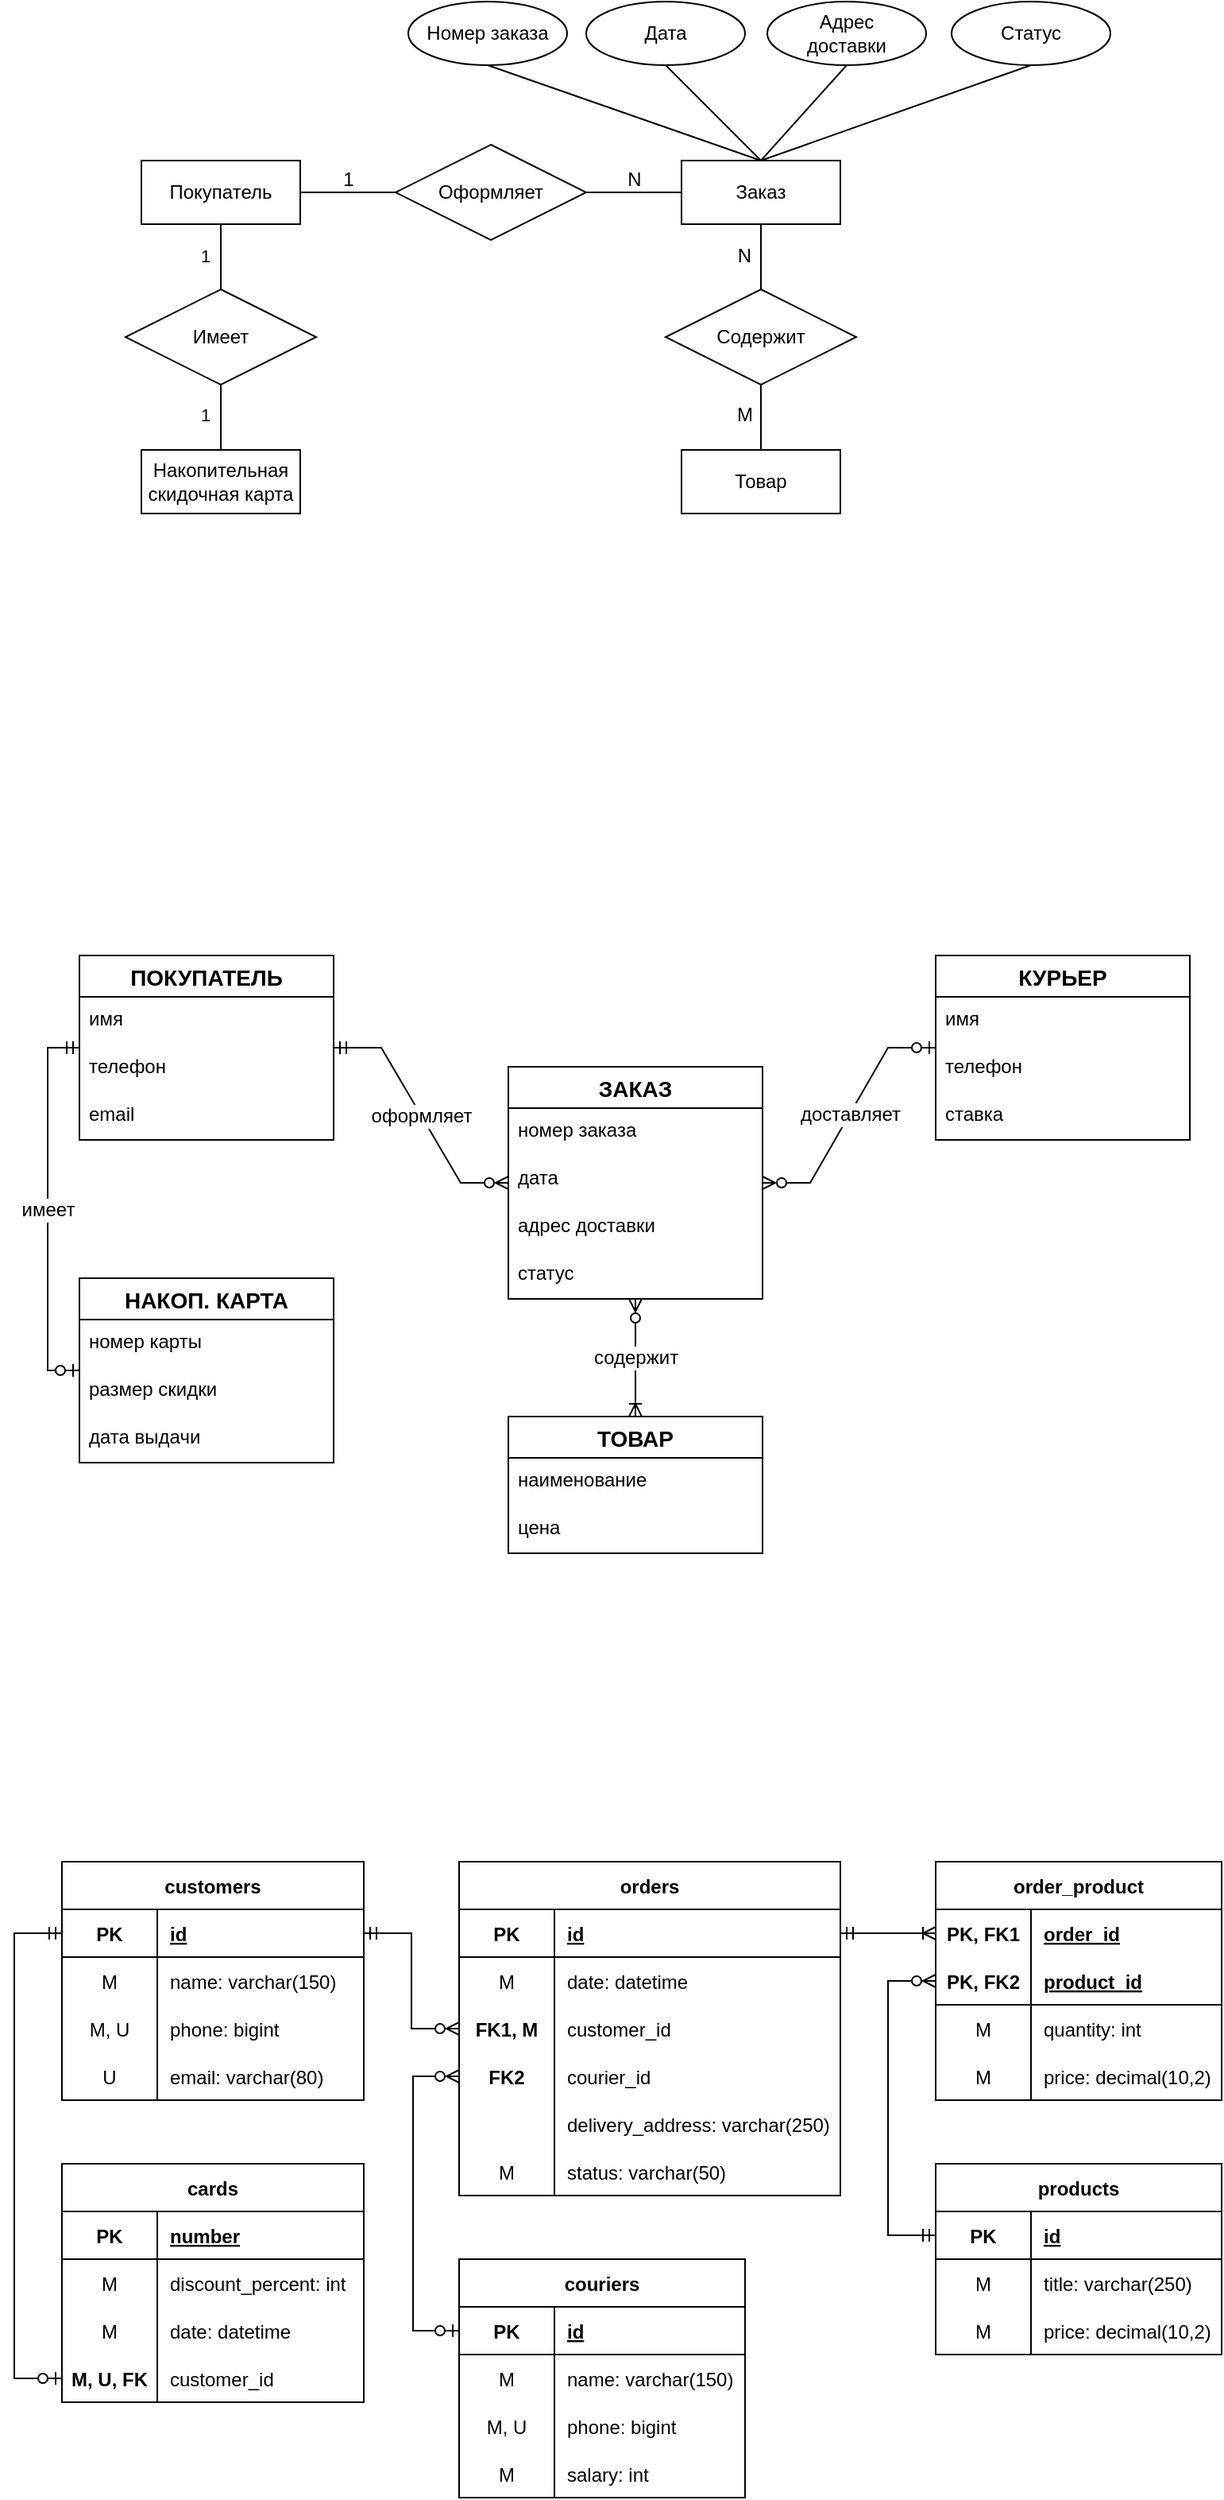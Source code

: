 <mxfile version="20.8.10" type="github"><diagram name="ER" id="Myvy_D6oBeZLWq6f8w--"><mxGraphModel dx="1434" dy="800" grid="1" gridSize="10" guides="1" tooltips="1" connect="1" arrows="1" fold="1" page="1" pageScale="1" pageWidth="827" pageHeight="1169" math="0" shadow="0"><root><mxCell id="O90hYJGqb5G8zAizkORW-0"/><mxCell id="O90hYJGqb5G8zAizkORW-1" parent="O90hYJGqb5G8zAizkORW-0"/><mxCell id="bIjc_GAqOHx3UzwB-vwB-0" value="Покупатель" style="whiteSpace=wrap;html=1;align=center;" parent="O90hYJGqb5G8zAizkORW-1" vertex="1"><mxGeometry x="110" y="180" width="100" height="40" as="geometry"/></mxCell><mxCell id="bIjc_GAqOHx3UzwB-vwB-1" value="Товар" style="whiteSpace=wrap;html=1;align=center;" parent="O90hYJGqb5G8zAizkORW-1" vertex="1"><mxGeometry x="450" y="362" width="100" height="40" as="geometry"/></mxCell><mxCell id="bIjc_GAqOHx3UzwB-vwB-2" value="Заказ" style="whiteSpace=wrap;html=1;align=center;" parent="O90hYJGqb5G8zAizkORW-1" vertex="1"><mxGeometry x="450" y="180" width="100" height="40" as="geometry"/></mxCell><mxCell id="bIjc_GAqOHx3UzwB-vwB-3" value="Оформляет" style="shape=rhombus;perimeter=rhombusPerimeter;whiteSpace=wrap;html=1;align=center;" parent="O90hYJGqb5G8zAizkORW-1" vertex="1"><mxGeometry x="270" y="170" width="120" height="60" as="geometry"/></mxCell><mxCell id="bIjc_GAqOHx3UzwB-vwB-4" value="Содержит" style="shape=rhombus;perimeter=rhombusPerimeter;whiteSpace=wrap;html=1;align=center;" parent="O90hYJGqb5G8zAizkORW-1" vertex="1"><mxGeometry x="440" y="261" width="120" height="60" as="geometry"/></mxCell><mxCell id="bIjc_GAqOHx3UzwB-vwB-5" value="" style="endArrow=none;html=1;rounded=0;exitX=1;exitY=0.5;exitDx=0;exitDy=0;entryX=0;entryY=0.5;entryDx=0;entryDy=0;" parent="O90hYJGqb5G8zAizkORW-1" source="bIjc_GAqOHx3UzwB-vwB-0" target="bIjc_GAqOHx3UzwB-vwB-3" edge="1"><mxGeometry relative="1" as="geometry"><mxPoint x="220" y="320" as="sourcePoint"/><mxPoint x="380" y="320" as="targetPoint"/></mxGeometry></mxCell><mxCell id="bIjc_GAqOHx3UzwB-vwB-6" value="1" style="resizable=0;html=1;align=center;verticalAlign=bottom;" parent="bIjc_GAqOHx3UzwB-vwB-5" connectable="0" vertex="1"><mxGeometry x="1" relative="1" as="geometry"><mxPoint x="-30" as="offset"/></mxGeometry></mxCell><mxCell id="bIjc_GAqOHx3UzwB-vwB-7" value="" style="endArrow=none;html=1;rounded=0;entryX=0;entryY=0.5;entryDx=0;entryDy=0;exitX=1;exitY=0.5;exitDx=0;exitDy=0;align=center;" parent="O90hYJGqb5G8zAizkORW-1" source="bIjc_GAqOHx3UzwB-vwB-3" target="bIjc_GAqOHx3UzwB-vwB-2" edge="1"><mxGeometry relative="1" as="geometry"><mxPoint x="220" y="320" as="sourcePoint"/><mxPoint x="380" y="320" as="targetPoint"/></mxGeometry></mxCell><mxCell id="bIjc_GAqOHx3UzwB-vwB-8" value="N" style="resizable=0;html=1;align=center;verticalAlign=bottom;" parent="bIjc_GAqOHx3UzwB-vwB-7" connectable="0" vertex="1"><mxGeometry x="1" relative="1" as="geometry"><mxPoint x="-30" as="offset"/></mxGeometry></mxCell><mxCell id="bIjc_GAqOHx3UzwB-vwB-9" value="" style="endArrow=none;html=1;rounded=0;exitX=0.5;exitY=1;exitDx=0;exitDy=0;entryX=0.5;entryY=0;entryDx=0;entryDy=0;" parent="O90hYJGqb5G8zAizkORW-1" source="bIjc_GAqOHx3UzwB-vwB-4" target="bIjc_GAqOHx3UzwB-vwB-1" edge="1"><mxGeometry relative="1" as="geometry"><mxPoint x="160" y="210" as="sourcePoint"/><mxPoint x="500" y="350" as="targetPoint"/></mxGeometry></mxCell><mxCell id="bIjc_GAqOHx3UzwB-vwB-10" value="M" style="resizable=0;html=1;align=right;verticalAlign=middle;" parent="bIjc_GAqOHx3UzwB-vwB-9" connectable="0" vertex="1"><mxGeometry x="1" relative="1" as="geometry"><mxPoint x="-5" y="-22" as="offset"/></mxGeometry></mxCell><mxCell id="bIjc_GAqOHx3UzwB-vwB-11" value="" style="endArrow=none;html=1;rounded=0;exitX=0.5;exitY=1;exitDx=0;exitDy=0;entryX=0.5;entryY=0;entryDx=0;entryDy=0;" parent="O90hYJGqb5G8zAizkORW-1" source="bIjc_GAqOHx3UzwB-vwB-2" target="bIjc_GAqOHx3UzwB-vwB-4" edge="1"><mxGeometry relative="1" as="geometry"><mxPoint x="510" y="331" as="sourcePoint"/><mxPoint x="510" y="368" as="targetPoint"/></mxGeometry></mxCell><mxCell id="bIjc_GAqOHx3UzwB-vwB-12" value="N" style="resizable=0;html=1;align=right;verticalAlign=middle;" parent="bIjc_GAqOHx3UzwB-vwB-11" connectable="0" vertex="1"><mxGeometry x="1" relative="1" as="geometry"><mxPoint x="-6" y="-21" as="offset"/></mxGeometry></mxCell><mxCell id="bIjc_GAqOHx3UzwB-vwB-13" value="Дата" style="ellipse;whiteSpace=wrap;html=1;align=center;" parent="O90hYJGqb5G8zAizkORW-1" vertex="1"><mxGeometry x="390" y="80" width="100" height="40" as="geometry"/></mxCell><mxCell id="bIjc_GAqOHx3UzwB-vwB-14" value="&lt;span&gt;Номер заказа&lt;/span&gt;" style="ellipse;whiteSpace=wrap;html=1;align=center;fontStyle=0" parent="O90hYJGqb5G8zAizkORW-1" vertex="1"><mxGeometry x="278" y="80" width="100" height="40" as="geometry"/></mxCell><mxCell id="bIjc_GAqOHx3UzwB-vwB-15" value="Адрес&lt;br&gt;доставки" style="ellipse;whiteSpace=wrap;html=1;align=center;" parent="O90hYJGqb5G8zAizkORW-1" vertex="1"><mxGeometry x="504" y="80" width="100" height="40" as="geometry"/></mxCell><mxCell id="bIjc_GAqOHx3UzwB-vwB-16" value="" style="endArrow=none;html=1;rounded=0;entryX=0.5;entryY=1;entryDx=0;entryDy=0;exitX=0.5;exitY=0;exitDx=0;exitDy=0;" parent="O90hYJGqb5G8zAizkORW-1" source="bIjc_GAqOHx3UzwB-vwB-2" target="bIjc_GAqOHx3UzwB-vwB-13" edge="1"><mxGeometry relative="1" as="geometry"><mxPoint x="500" y="180" as="sourcePoint"/><mxPoint x="370" y="280" as="targetPoint"/></mxGeometry></mxCell><mxCell id="bIjc_GAqOHx3UzwB-vwB-17" value="" style="endArrow=none;html=1;rounded=0;entryX=0.5;entryY=1;entryDx=0;entryDy=0;exitX=0.5;exitY=0;exitDx=0;exitDy=0;" parent="O90hYJGqb5G8zAizkORW-1" source="bIjc_GAqOHx3UzwB-vwB-2" target="bIjc_GAqOHx3UzwB-vwB-14" edge="1"><mxGeometry relative="1" as="geometry"><mxPoint x="485" y="190" as="sourcePoint"/><mxPoint x="430" y="130" as="targetPoint"/></mxGeometry></mxCell><mxCell id="bIjc_GAqOHx3UzwB-vwB-18" value="" style="endArrow=none;html=1;rounded=0;exitX=0.5;exitY=0;exitDx=0;exitDy=0;entryX=0.5;entryY=1;entryDx=0;entryDy=0;" parent="O90hYJGqb5G8zAizkORW-1" source="bIjc_GAqOHx3UzwB-vwB-2" target="bIjc_GAqOHx3UzwB-vwB-15" edge="1"><mxGeometry relative="1" as="geometry"><mxPoint x="620" y="160" as="sourcePoint"/><mxPoint x="780" y="160" as="targetPoint"/></mxGeometry></mxCell><mxCell id="bIjc_GAqOHx3UzwB-vwB-19" value="Статус" style="ellipse;whiteSpace=wrap;html=1;align=center;" parent="O90hYJGqb5G8zAizkORW-1" vertex="1"><mxGeometry x="620" y="80" width="100" height="40" as="geometry"/></mxCell><mxCell id="bIjc_GAqOHx3UzwB-vwB-20" value="" style="endArrow=none;html=1;rounded=0;entryX=0.5;entryY=1;entryDx=0;entryDy=0;exitX=0.5;exitY=0;exitDx=0;exitDy=0;" parent="O90hYJGqb5G8zAizkORW-1" source="bIjc_GAqOHx3UzwB-vwB-2" target="bIjc_GAqOHx3UzwB-vwB-19" edge="1"><mxGeometry relative="1" as="geometry"><mxPoint x="500" y="180" as="sourcePoint"/><mxPoint x="624.0" y="130" as="targetPoint"/></mxGeometry></mxCell><mxCell id="bIjc_GAqOHx3UzwB-vwB-21" value="Накопительная скидочная карта" style="whiteSpace=wrap;html=1;align=center;" parent="O90hYJGqb5G8zAizkORW-1" vertex="1"><mxGeometry x="110" y="362" width="100" height="40" as="geometry"/></mxCell><mxCell id="bIjc_GAqOHx3UzwB-vwB-22" value="Имеет" style="shape=rhombus;perimeter=rhombusPerimeter;whiteSpace=wrap;html=1;align=center;" parent="O90hYJGqb5G8zAizkORW-1" vertex="1"><mxGeometry x="100" y="261" width="120" height="60" as="geometry"/></mxCell><mxCell id="bIjc_GAqOHx3UzwB-vwB-23" value="1" style="endArrow=none;html=1;rounded=0;exitX=0.5;exitY=0;exitDx=0;exitDy=0;entryX=0.5;entryY=1;entryDx=0;entryDy=0;" parent="O90hYJGqb5G8zAizkORW-1" source="bIjc_GAqOHx3UzwB-vwB-22" target="bIjc_GAqOHx3UzwB-vwB-0" edge="1"><mxGeometry x="0.024" y="10" relative="1" as="geometry"><mxPoint x="160" y="240" as="sourcePoint"/><mxPoint x="320" y="240" as="targetPoint"/><mxPoint as="offset"/></mxGeometry></mxCell><mxCell id="bIjc_GAqOHx3UzwB-vwB-24" value="1" style="endArrow=none;html=1;rounded=0;exitX=0.5;exitY=0;exitDx=0;exitDy=0;entryX=0.5;entryY=1;entryDx=0;entryDy=0;" parent="O90hYJGqb5G8zAizkORW-1" source="bIjc_GAqOHx3UzwB-vwB-21" target="bIjc_GAqOHx3UzwB-vwB-22" edge="1"><mxGeometry x="0.073" y="10" relative="1" as="geometry"><mxPoint x="170" y="271" as="sourcePoint"/><mxPoint x="170" y="230" as="targetPoint"/><mxPoint as="offset"/></mxGeometry></mxCell><mxCell id="-ZaKiTzjskljQUe61FMM-0" value="ПОКУПАТЕЛЬ" style="swimlane;fontStyle=1;childLayout=stackLayout;horizontal=1;startSize=26;horizontalStack=0;resizeParent=1;resizeParentMax=0;resizeLast=0;collapsible=1;marginBottom=0;align=center;fontSize=14;" parent="O90hYJGqb5G8zAizkORW-1" vertex="1"><mxGeometry x="71" y="680" width="160" height="116" as="geometry"><mxRectangle x="71" y="53" width="140" height="30" as="alternateBounds"/></mxGeometry></mxCell><mxCell id="-ZaKiTzjskljQUe61FMM-1" value="имя" style="text;strokeColor=none;fillColor=none;spacingLeft=4;spacingRight=4;overflow=hidden;rotatable=0;points=[[0,0.5],[1,0.5]];portConstraint=eastwest;fontSize=12;" parent="-ZaKiTzjskljQUe61FMM-0" vertex="1"><mxGeometry y="26" width="160" height="30" as="geometry"/></mxCell><mxCell id="-ZaKiTzjskljQUe61FMM-2" value="телефон" style="text;strokeColor=none;fillColor=none;spacingLeft=4;spacingRight=4;overflow=hidden;rotatable=0;points=[[0,0.5],[1,0.5]];portConstraint=eastwest;fontSize=12;" parent="-ZaKiTzjskljQUe61FMM-0" vertex="1"><mxGeometry y="56" width="160" height="30" as="geometry"/></mxCell><mxCell id="-ZaKiTzjskljQUe61FMM-3" value="email" style="text;strokeColor=none;fillColor=none;spacingLeft=4;spacingRight=4;overflow=hidden;rotatable=0;points=[[0,0.5],[1,0.5]];portConstraint=eastwest;fontSize=12;" parent="-ZaKiTzjskljQUe61FMM-0" vertex="1"><mxGeometry y="86" width="160" height="30" as="geometry"/></mxCell><mxCell id="-ZaKiTzjskljQUe61FMM-4" value="ЗАКАЗ" style="swimlane;fontStyle=1;childLayout=stackLayout;horizontal=1;startSize=26;horizontalStack=0;resizeParent=1;resizeParentMax=0;resizeLast=0;collapsible=1;marginBottom=0;align=center;fontSize=14;" parent="O90hYJGqb5G8zAizkORW-1" vertex="1"><mxGeometry x="341" y="750" width="160" height="146" as="geometry"><mxRectangle x="341" y="110" width="90" height="30" as="alternateBounds"/></mxGeometry></mxCell><mxCell id="-ZaKiTzjskljQUe61FMM-5" value="номер заказа" style="text;strokeColor=none;fillColor=none;spacingLeft=4;spacingRight=4;overflow=hidden;rotatable=0;points=[[0,0.5],[1,0.5]];portConstraint=eastwest;fontSize=12;" parent="-ZaKiTzjskljQUe61FMM-4" vertex="1"><mxGeometry y="26" width="160" height="30" as="geometry"/></mxCell><mxCell id="-ZaKiTzjskljQUe61FMM-6" value="дата" style="text;strokeColor=none;fillColor=none;spacingLeft=4;spacingRight=4;overflow=hidden;rotatable=0;points=[[0,0.5],[1,0.5]];portConstraint=eastwest;fontSize=12;" parent="-ZaKiTzjskljQUe61FMM-4" vertex="1"><mxGeometry y="56" width="160" height="30" as="geometry"/></mxCell><mxCell id="-ZaKiTzjskljQUe61FMM-7" value="адрес доставки" style="text;strokeColor=none;fillColor=none;spacingLeft=4;spacingRight=4;overflow=hidden;rotatable=0;points=[[0,0.5],[1,0.5]];portConstraint=eastwest;fontSize=12;" parent="-ZaKiTzjskljQUe61FMM-4" vertex="1"><mxGeometry y="86" width="160" height="30" as="geometry"/></mxCell><mxCell id="-ZaKiTzjskljQUe61FMM-8" value="статус" style="text;strokeColor=none;fillColor=none;spacingLeft=4;spacingRight=4;overflow=hidden;rotatable=0;points=[[0,0.5],[1,0.5]];portConstraint=eastwest;fontSize=12;" parent="-ZaKiTzjskljQUe61FMM-4" vertex="1"><mxGeometry y="116" width="160" height="30" as="geometry"/></mxCell><mxCell id="-ZaKiTzjskljQUe61FMM-9" value="КУРЬЕР" style="swimlane;fontStyle=1;childLayout=stackLayout;horizontal=1;startSize=26;horizontalStack=0;resizeParent=1;resizeParentMax=0;resizeLast=0;collapsible=1;marginBottom=0;align=center;fontSize=14;" parent="O90hYJGqb5G8zAizkORW-1" vertex="1"><mxGeometry x="610" y="680" width="160" height="116" as="geometry"><mxRectangle x="610" y="40" width="100" height="30" as="alternateBounds"/></mxGeometry></mxCell><mxCell id="-ZaKiTzjskljQUe61FMM-10" value="имя" style="text;strokeColor=none;fillColor=none;spacingLeft=4;spacingRight=4;overflow=hidden;rotatable=0;points=[[0,0.5],[1,0.5]];portConstraint=eastwest;fontSize=12;" parent="-ZaKiTzjskljQUe61FMM-9" vertex="1"><mxGeometry y="26" width="160" height="30" as="geometry"/></mxCell><mxCell id="-ZaKiTzjskljQUe61FMM-11" value="телефон" style="text;strokeColor=none;fillColor=none;spacingLeft=4;spacingRight=4;overflow=hidden;rotatable=0;points=[[0,0.5],[1,0.5]];portConstraint=eastwest;fontSize=12;" parent="-ZaKiTzjskljQUe61FMM-9" vertex="1"><mxGeometry y="56" width="160" height="30" as="geometry"/></mxCell><mxCell id="-ZaKiTzjskljQUe61FMM-12" value="ставка" style="text;strokeColor=none;fillColor=none;spacingLeft=4;spacingRight=4;overflow=hidden;rotatable=0;points=[[0,0.5],[1,0.5]];portConstraint=eastwest;fontSize=12;" parent="-ZaKiTzjskljQUe61FMM-9" vertex="1"><mxGeometry y="86" width="160" height="30" as="geometry"/></mxCell><mxCell id="-ZaKiTzjskljQUe61FMM-13" value="ТОВАР" style="swimlane;fontStyle=1;childLayout=stackLayout;horizontal=1;startSize=26;horizontalStack=0;resizeParent=1;resizeParentMax=0;resizeLast=0;collapsible=1;marginBottom=0;align=center;fontSize=14;" parent="O90hYJGqb5G8zAizkORW-1" vertex="1"><mxGeometry x="341" y="970" width="160" height="86" as="geometry"><mxRectangle x="341" y="330" width="80" height="30" as="alternateBounds"/></mxGeometry></mxCell><mxCell id="-ZaKiTzjskljQUe61FMM-14" value="наименование" style="text;strokeColor=none;fillColor=none;spacingLeft=4;spacingRight=4;overflow=hidden;rotatable=0;points=[[0,0.5],[1,0.5]];portConstraint=eastwest;fontSize=12;" parent="-ZaKiTzjskljQUe61FMM-13" vertex="1"><mxGeometry y="26" width="160" height="30" as="geometry"/></mxCell><mxCell id="-ZaKiTzjskljQUe61FMM-15" value="цена" style="text;strokeColor=none;fillColor=none;spacingLeft=4;spacingRight=4;overflow=hidden;rotatable=0;points=[[0,0.5],[1,0.5]];portConstraint=eastwest;fontSize=12;" parent="-ZaKiTzjskljQUe61FMM-13" vertex="1"><mxGeometry y="56" width="160" height="30" as="geometry"/></mxCell><mxCell id="-ZaKiTzjskljQUe61FMM-16" value="оформляет" style="edgeStyle=entityRelationEdgeStyle;fontSize=12;html=1;endArrow=ERzeroToMany;rounded=0;startArrow=ERmandOne;startFill=0;endFill=0;entryX=0;entryY=0.5;entryDx=0;entryDy=0;exitX=1;exitY=0.5;exitDx=0;exitDy=0;" parent="O90hYJGqb5G8zAizkORW-1" source="-ZaKiTzjskljQUe61FMM-0" target="-ZaKiTzjskljQUe61FMM-4" edge="1"><mxGeometry width="100" height="100" relative="1" as="geometry"><mxPoint x="250" y="750" as="sourcePoint"/><mxPoint x="300" y="760" as="targetPoint"/></mxGeometry></mxCell><mxCell id="-ZaKiTzjskljQUe61FMM-17" value="доставляет" style="edgeStyle=entityRelationEdgeStyle;fontSize=12;html=1;endArrow=ERzeroToMany;rounded=0;startArrow=ERzeroToOne;startFill=0;endFill=0;exitX=0;exitY=0.5;exitDx=0;exitDy=0;entryX=1;entryY=0.5;entryDx=0;entryDy=0;" parent="O90hYJGqb5G8zAizkORW-1" source="-ZaKiTzjskljQUe61FMM-9" target="-ZaKiTzjskljQUe61FMM-4" edge="1"><mxGeometry width="100" height="100" relative="1" as="geometry"><mxPoint x="540" y="827" as="sourcePoint"/><mxPoint x="480" y="807" as="targetPoint"/></mxGeometry></mxCell><mxCell id="-ZaKiTzjskljQUe61FMM-18" value="содержит" style="edgeStyle=orthogonalEdgeStyle;fontSize=12;html=1;endArrow=ERoneToMany;rounded=0;startArrow=ERzeroToMany;startFill=0;endFill=0;entryX=0.5;entryY=0;entryDx=0;entryDy=0;exitX=0.5;exitY=1;exitDx=0;exitDy=0;" parent="O90hYJGqb5G8zAizkORW-1" source="-ZaKiTzjskljQUe61FMM-4" target="-ZaKiTzjskljQUe61FMM-13" edge="1"><mxGeometry width="100" height="100" relative="1" as="geometry"><mxPoint x="330" y="837" as="sourcePoint"/><mxPoint x="420" y="917" as="targetPoint"/></mxGeometry></mxCell><mxCell id="-ZaKiTzjskljQUe61FMM-19" value="НАКОП. КАРТА" style="swimlane;fontStyle=1;childLayout=stackLayout;horizontal=1;startSize=26;horizontalStack=0;resizeParent=1;resizeParentMax=0;resizeLast=0;collapsible=1;marginBottom=0;align=center;fontSize=14;" parent="O90hYJGqb5G8zAizkORW-1" vertex="1"><mxGeometry x="71" y="883" width="160" height="116" as="geometry"><mxRectangle x="71" y="243" width="140" height="30" as="alternateBounds"/></mxGeometry></mxCell><mxCell id="-ZaKiTzjskljQUe61FMM-20" value="номер карты" style="text;strokeColor=none;fillColor=none;spacingLeft=4;spacingRight=4;overflow=hidden;rotatable=0;points=[[0,0.5],[1,0.5]];portConstraint=eastwest;fontSize=12;" parent="-ZaKiTzjskljQUe61FMM-19" vertex="1"><mxGeometry y="26" width="160" height="30" as="geometry"/></mxCell><mxCell id="-ZaKiTzjskljQUe61FMM-21" value="размер скидки" style="text;strokeColor=none;fillColor=none;spacingLeft=4;spacingRight=4;overflow=hidden;rotatable=0;points=[[0,0.5],[1,0.5]];portConstraint=eastwest;fontSize=12;" parent="-ZaKiTzjskljQUe61FMM-19" vertex="1"><mxGeometry y="56" width="160" height="30" as="geometry"/></mxCell><mxCell id="-ZaKiTzjskljQUe61FMM-22" value="дата выдачи" style="text;strokeColor=none;fillColor=none;spacingLeft=4;spacingRight=4;overflow=hidden;rotatable=0;points=[[0,0.5],[1,0.5]];portConstraint=eastwest;fontSize=12;" parent="-ZaKiTzjskljQUe61FMM-19" vertex="1"><mxGeometry y="86" width="160" height="30" as="geometry"/></mxCell><mxCell id="-ZaKiTzjskljQUe61FMM-23" value="имеет" style="edgeStyle=elbowEdgeStyle;fontSize=12;html=1;endArrow=ERzeroToOne;rounded=0;startArrow=ERmandOne;startFill=0;endFill=0;exitX=0;exitY=0.5;exitDx=0;exitDy=0;entryX=0;entryY=0.5;entryDx=0;entryDy=0;" parent="O90hYJGqb5G8zAizkORW-1" source="-ZaKiTzjskljQUe61FMM-0" target="-ZaKiTzjskljQUe61FMM-19" edge="1"><mxGeometry width="100" height="100" relative="1" as="geometry"><mxPoint x="90" y="800" as="sourcePoint"/><mxPoint x="100" y="840" as="targetPoint"/><Array as="points"><mxPoint x="51" y="860"/></Array></mxGeometry></mxCell><mxCell id="EkAOIo-qlDAS3JetOG3R-0" value="" style="edgeStyle=elbowEdgeStyle;fontSize=12;html=1;endArrow=ERzeroToMany;startArrow=ERmandOne;rounded=0;entryX=0;entryY=0.5;entryDx=0;entryDy=0;exitX=1;exitY=0.5;exitDx=0;exitDy=0;" parent="O90hYJGqb5G8zAizkORW-1" source="EkAOIo-qlDAS3JetOG3R-45" target="EkAOIo-qlDAS3JetOG3R-32" edge="1"><mxGeometry width="100" height="100" relative="1" as="geometry"><mxPoint x="280" y="1250" as="sourcePoint"/><mxPoint x="440" y="1350" as="targetPoint"/></mxGeometry></mxCell><mxCell id="EkAOIo-qlDAS3JetOG3R-1" value="" style="edgeStyle=entityRelationEdgeStyle;fontSize=12;html=1;endArrow=ERoneToMany;startArrow=ERmandOne;rounded=0;entryX=0;entryY=0.5;entryDx=0;entryDy=0;exitX=1;exitY=0.5;exitDx=0;exitDy=0;" parent="O90hYJGqb5G8zAizkORW-1" source="EkAOIo-qlDAS3JetOG3R-26" target="EkAOIo-qlDAS3JetOG3R-3" edge="1"><mxGeometry width="100" height="100" relative="1" as="geometry"><mxPoint x="543" y="1295" as="sourcePoint"/><mxPoint x="674" y="1360" as="targetPoint"/></mxGeometry></mxCell><mxCell id="EkAOIo-qlDAS3JetOG3R-2" value="order_product" style="shape=table;startSize=30;container=1;collapsible=1;childLayout=tableLayout;fixedRows=1;rowLines=0;fontStyle=1;align=center;resizeLast=1;" parent="O90hYJGqb5G8zAizkORW-1" vertex="1"><mxGeometry x="610" y="1250" width="180" height="150" as="geometry"/></mxCell><mxCell id="EkAOIo-qlDAS3JetOG3R-3" value="" style="shape=tableRow;horizontal=0;startSize=0;swimlaneHead=0;swimlaneBody=0;fillColor=none;collapsible=0;dropTarget=0;points=[[0,0.5],[1,0.5]];portConstraint=eastwest;top=0;left=0;right=0;bottom=0;" parent="EkAOIo-qlDAS3JetOG3R-2" vertex="1"><mxGeometry y="30" width="180" height="30" as="geometry"/></mxCell><mxCell id="EkAOIo-qlDAS3JetOG3R-4" value="PK, FK1" style="shape=partialRectangle;connectable=0;fillColor=none;top=0;left=0;bottom=0;right=0;fontStyle=1;overflow=hidden;" parent="EkAOIo-qlDAS3JetOG3R-3" vertex="1"><mxGeometry width="60" height="30" as="geometry"><mxRectangle width="60" height="30" as="alternateBounds"/></mxGeometry></mxCell><mxCell id="EkAOIo-qlDAS3JetOG3R-5" value="order_id" style="shape=partialRectangle;connectable=0;fillColor=none;top=0;left=0;bottom=0;right=0;align=left;spacingLeft=6;fontStyle=5;overflow=hidden;" parent="EkAOIo-qlDAS3JetOG3R-3" vertex="1"><mxGeometry x="60" width="120" height="30" as="geometry"><mxRectangle width="120" height="30" as="alternateBounds"/></mxGeometry></mxCell><mxCell id="EkAOIo-qlDAS3JetOG3R-6" value="" style="shape=tableRow;horizontal=0;startSize=0;swimlaneHead=0;swimlaneBody=0;fillColor=none;collapsible=0;dropTarget=0;points=[[0,0.5],[1,0.5]];portConstraint=eastwest;top=0;left=0;right=0;bottom=1;" parent="EkAOIo-qlDAS3JetOG3R-2" vertex="1"><mxGeometry y="60" width="180" height="30" as="geometry"/></mxCell><mxCell id="EkAOIo-qlDAS3JetOG3R-7" value="PK, FK2" style="shape=partialRectangle;connectable=0;fillColor=none;top=0;left=0;bottom=0;right=0;fontStyle=1;overflow=hidden;" parent="EkAOIo-qlDAS3JetOG3R-6" vertex="1"><mxGeometry width="60" height="30" as="geometry"><mxRectangle width="60" height="30" as="alternateBounds"/></mxGeometry></mxCell><mxCell id="EkAOIo-qlDAS3JetOG3R-8" value="product_id" style="shape=partialRectangle;connectable=0;fillColor=none;top=0;left=0;bottom=0;right=0;align=left;spacingLeft=6;fontStyle=5;overflow=hidden;" parent="EkAOIo-qlDAS3JetOG3R-6" vertex="1"><mxGeometry x="60" width="120" height="30" as="geometry"><mxRectangle width="120" height="30" as="alternateBounds"/></mxGeometry></mxCell><mxCell id="EkAOIo-qlDAS3JetOG3R-9" value="" style="shape=tableRow;horizontal=0;startSize=0;swimlaneHead=0;swimlaneBody=0;fillColor=none;collapsible=0;dropTarget=0;points=[[0,0.5],[1,0.5]];portConstraint=eastwest;top=0;left=0;right=0;bottom=0;" parent="EkAOIo-qlDAS3JetOG3R-2" vertex="1"><mxGeometry y="90" width="180" height="30" as="geometry"/></mxCell><mxCell id="EkAOIo-qlDAS3JetOG3R-10" value="M" style="shape=partialRectangle;connectable=0;fillColor=none;top=0;left=0;bottom=0;right=0;editable=1;overflow=hidden;" parent="EkAOIo-qlDAS3JetOG3R-9" vertex="1"><mxGeometry width="60" height="30" as="geometry"><mxRectangle width="60" height="30" as="alternateBounds"/></mxGeometry></mxCell><mxCell id="EkAOIo-qlDAS3JetOG3R-11" value="quantity: int" style="shape=partialRectangle;connectable=0;fillColor=none;top=0;left=0;bottom=0;right=0;align=left;spacingLeft=6;overflow=hidden;" parent="EkAOIo-qlDAS3JetOG3R-9" vertex="1"><mxGeometry x="60" width="120" height="30" as="geometry"><mxRectangle width="120" height="30" as="alternateBounds"/></mxGeometry></mxCell><mxCell id="EkAOIo-qlDAS3JetOG3R-12" style="shape=tableRow;horizontal=0;startSize=0;swimlaneHead=0;swimlaneBody=0;fillColor=none;collapsible=0;dropTarget=0;points=[[0,0.5],[1,0.5]];portConstraint=eastwest;top=0;left=0;right=0;bottom=0;" parent="EkAOIo-qlDAS3JetOG3R-2" vertex="1"><mxGeometry y="120" width="180" height="30" as="geometry"/></mxCell><mxCell id="EkAOIo-qlDAS3JetOG3R-13" value="M" style="shape=partialRectangle;connectable=0;fillColor=none;top=0;left=0;bottom=0;right=0;editable=1;overflow=hidden;" parent="EkAOIo-qlDAS3JetOG3R-12" vertex="1"><mxGeometry width="60" height="30" as="geometry"><mxRectangle width="60" height="30" as="alternateBounds"/></mxGeometry></mxCell><mxCell id="EkAOIo-qlDAS3JetOG3R-14" value="price: decimal(10,2)" style="shape=partialRectangle;connectable=0;fillColor=none;top=0;left=0;bottom=0;right=0;align=left;spacingLeft=6;overflow=hidden;" parent="EkAOIo-qlDAS3JetOG3R-12" vertex="1"><mxGeometry x="60" width="120" height="30" as="geometry"><mxRectangle width="120" height="30" as="alternateBounds"/></mxGeometry></mxCell><mxCell id="EkAOIo-qlDAS3JetOG3R-15" value="products" style="shape=table;startSize=30;container=1;collapsible=1;childLayout=tableLayout;fixedRows=1;rowLines=0;fontStyle=1;align=center;resizeLast=1;" parent="O90hYJGqb5G8zAizkORW-1" vertex="1"><mxGeometry x="610" y="1440" width="180" height="120" as="geometry"/></mxCell><mxCell id="EkAOIo-qlDAS3JetOG3R-16" value="" style="shape=tableRow;horizontal=0;startSize=0;swimlaneHead=0;swimlaneBody=0;fillColor=none;collapsible=0;dropTarget=0;points=[[0,0.5],[1,0.5]];portConstraint=eastwest;top=0;left=0;right=0;bottom=1;" parent="EkAOIo-qlDAS3JetOG3R-15" vertex="1"><mxGeometry y="30" width="180" height="30" as="geometry"/></mxCell><mxCell id="EkAOIo-qlDAS3JetOG3R-17" value="PK" style="shape=partialRectangle;connectable=0;fillColor=none;top=0;left=0;bottom=0;right=0;fontStyle=1;overflow=hidden;" parent="EkAOIo-qlDAS3JetOG3R-16" vertex="1"><mxGeometry width="60" height="30" as="geometry"><mxRectangle width="60" height="30" as="alternateBounds"/></mxGeometry></mxCell><mxCell id="EkAOIo-qlDAS3JetOG3R-18" value="id" style="shape=partialRectangle;connectable=0;fillColor=none;top=0;left=0;bottom=0;right=0;align=left;spacingLeft=6;fontStyle=5;overflow=hidden;" parent="EkAOIo-qlDAS3JetOG3R-16" vertex="1"><mxGeometry x="60" width="120" height="30" as="geometry"><mxRectangle width="120" height="30" as="alternateBounds"/></mxGeometry></mxCell><mxCell id="EkAOIo-qlDAS3JetOG3R-19" value="" style="shape=tableRow;horizontal=0;startSize=0;swimlaneHead=0;swimlaneBody=0;fillColor=none;collapsible=0;dropTarget=0;points=[[0,0.5],[1,0.5]];portConstraint=eastwest;top=0;left=0;right=0;bottom=0;" parent="EkAOIo-qlDAS3JetOG3R-15" vertex="1"><mxGeometry y="60" width="180" height="30" as="geometry"/></mxCell><mxCell id="EkAOIo-qlDAS3JetOG3R-20" value="M" style="shape=partialRectangle;connectable=0;fillColor=none;top=0;left=0;bottom=0;right=0;editable=1;overflow=hidden;" parent="EkAOIo-qlDAS3JetOG3R-19" vertex="1"><mxGeometry width="60" height="30" as="geometry"><mxRectangle width="60" height="30" as="alternateBounds"/></mxGeometry></mxCell><mxCell id="EkAOIo-qlDAS3JetOG3R-21" value="title: varchar(250)" style="shape=partialRectangle;connectable=0;fillColor=none;top=0;left=0;bottom=0;right=0;align=left;spacingLeft=6;overflow=hidden;" parent="EkAOIo-qlDAS3JetOG3R-19" vertex="1"><mxGeometry x="60" width="120" height="30" as="geometry"><mxRectangle width="120" height="30" as="alternateBounds"/></mxGeometry></mxCell><mxCell id="EkAOIo-qlDAS3JetOG3R-22" style="shape=tableRow;horizontal=0;startSize=0;swimlaneHead=0;swimlaneBody=0;fillColor=none;collapsible=0;dropTarget=0;points=[[0,0.5],[1,0.5]];portConstraint=eastwest;top=0;left=0;right=0;bottom=0;" parent="EkAOIo-qlDAS3JetOG3R-15" vertex="1"><mxGeometry y="90" width="180" height="30" as="geometry"/></mxCell><mxCell id="EkAOIo-qlDAS3JetOG3R-23" value="M" style="shape=partialRectangle;connectable=0;fillColor=none;top=0;left=0;bottom=0;right=0;editable=1;overflow=hidden;" parent="EkAOIo-qlDAS3JetOG3R-22" vertex="1"><mxGeometry width="60" height="30" as="geometry"><mxRectangle width="60" height="30" as="alternateBounds"/></mxGeometry></mxCell><mxCell id="EkAOIo-qlDAS3JetOG3R-24" value="price: decimal(10,2)" style="shape=partialRectangle;connectable=0;fillColor=none;top=0;left=0;bottom=0;right=0;align=left;spacingLeft=6;overflow=hidden;" parent="EkAOIo-qlDAS3JetOG3R-22" vertex="1"><mxGeometry x="60" width="120" height="30" as="geometry"><mxRectangle width="120" height="30" as="alternateBounds"/></mxGeometry></mxCell><mxCell id="EkAOIo-qlDAS3JetOG3R-25" value="orders" style="shape=table;startSize=30;container=1;collapsible=1;childLayout=tableLayout;fixedRows=1;rowLines=0;fontStyle=1;align=center;resizeLast=1;" parent="O90hYJGqb5G8zAizkORW-1" vertex="1"><mxGeometry x="310" y="1250" width="240" height="210" as="geometry"/></mxCell><mxCell id="EkAOIo-qlDAS3JetOG3R-26" value="" style="shape=tableRow;horizontal=0;startSize=0;swimlaneHead=0;swimlaneBody=0;fillColor=none;collapsible=0;dropTarget=0;points=[[0,0.5],[1,0.5]];portConstraint=eastwest;top=0;left=0;right=0;bottom=1;" parent="EkAOIo-qlDAS3JetOG3R-25" vertex="1"><mxGeometry y="30" width="240" height="30" as="geometry"/></mxCell><mxCell id="EkAOIo-qlDAS3JetOG3R-27" value="PK" style="shape=partialRectangle;connectable=0;fillColor=none;top=0;left=0;bottom=0;right=0;fontStyle=1;overflow=hidden;" parent="EkAOIo-qlDAS3JetOG3R-26" vertex="1"><mxGeometry width="60" height="30" as="geometry"><mxRectangle width="60" height="30" as="alternateBounds"/></mxGeometry></mxCell><mxCell id="EkAOIo-qlDAS3JetOG3R-28" value="id" style="shape=partialRectangle;connectable=0;fillColor=none;top=0;left=0;bottom=0;right=0;align=left;spacingLeft=6;fontStyle=5;overflow=hidden;" parent="EkAOIo-qlDAS3JetOG3R-26" vertex="1"><mxGeometry x="60" width="180" height="30" as="geometry"><mxRectangle width="180" height="30" as="alternateBounds"/></mxGeometry></mxCell><mxCell id="EkAOIo-qlDAS3JetOG3R-29" value="" style="shape=tableRow;horizontal=0;startSize=0;swimlaneHead=0;swimlaneBody=0;fillColor=none;collapsible=0;dropTarget=0;points=[[0,0.5],[1,0.5]];portConstraint=eastwest;top=0;left=0;right=0;bottom=0;" parent="EkAOIo-qlDAS3JetOG3R-25" vertex="1"><mxGeometry y="60" width="240" height="30" as="geometry"/></mxCell><mxCell id="EkAOIo-qlDAS3JetOG3R-30" value="M" style="shape=partialRectangle;connectable=0;fillColor=none;top=0;left=0;bottom=0;right=0;editable=1;overflow=hidden;" parent="EkAOIo-qlDAS3JetOG3R-29" vertex="1"><mxGeometry width="60" height="30" as="geometry"><mxRectangle width="60" height="30" as="alternateBounds"/></mxGeometry></mxCell><mxCell id="EkAOIo-qlDAS3JetOG3R-31" value="date: datetime" style="shape=partialRectangle;connectable=0;fillColor=none;top=0;left=0;bottom=0;right=0;align=left;spacingLeft=6;overflow=hidden;" parent="EkAOIo-qlDAS3JetOG3R-29" vertex="1"><mxGeometry x="60" width="180" height="30" as="geometry"><mxRectangle width="180" height="30" as="alternateBounds"/></mxGeometry></mxCell><mxCell id="EkAOIo-qlDAS3JetOG3R-32" style="shape=tableRow;horizontal=0;startSize=0;swimlaneHead=0;swimlaneBody=0;fillColor=none;collapsible=0;dropTarget=0;points=[[0,0.5],[1,0.5]];portConstraint=eastwest;top=0;left=0;right=0;bottom=0;" parent="EkAOIo-qlDAS3JetOG3R-25" vertex="1"><mxGeometry y="90" width="240" height="30" as="geometry"/></mxCell><mxCell id="EkAOIo-qlDAS3JetOG3R-33" value="FK1, M" style="shape=partialRectangle;connectable=0;fillColor=none;top=0;left=0;bottom=0;right=0;editable=1;overflow=hidden;fontStyle=1" parent="EkAOIo-qlDAS3JetOG3R-32" vertex="1"><mxGeometry width="60" height="30" as="geometry"><mxRectangle width="60" height="30" as="alternateBounds"/></mxGeometry></mxCell><mxCell id="EkAOIo-qlDAS3JetOG3R-34" value="customer_id" style="shape=partialRectangle;connectable=0;fillColor=none;top=0;left=0;bottom=0;right=0;align=left;spacingLeft=6;overflow=hidden;" parent="EkAOIo-qlDAS3JetOG3R-32" vertex="1"><mxGeometry x="60" width="180" height="30" as="geometry"><mxRectangle width="180" height="30" as="alternateBounds"/></mxGeometry></mxCell><mxCell id="EkAOIo-qlDAS3JetOG3R-35" style="shape=tableRow;horizontal=0;startSize=0;swimlaneHead=0;swimlaneBody=0;fillColor=none;collapsible=0;dropTarget=0;points=[[0,0.5],[1,0.5]];portConstraint=eastwest;top=0;left=0;right=0;bottom=0;" parent="EkAOIo-qlDAS3JetOG3R-25" vertex="1"><mxGeometry y="120" width="240" height="30" as="geometry"/></mxCell><mxCell id="EkAOIo-qlDAS3JetOG3R-36" value="FK2" style="shape=partialRectangle;connectable=0;fillColor=none;top=0;left=0;bottom=0;right=0;editable=1;overflow=hidden;fontStyle=1" parent="EkAOIo-qlDAS3JetOG3R-35" vertex="1"><mxGeometry width="60" height="30" as="geometry"><mxRectangle width="60" height="30" as="alternateBounds"/></mxGeometry></mxCell><mxCell id="EkAOIo-qlDAS3JetOG3R-37" value="courier_id" style="shape=partialRectangle;connectable=0;fillColor=none;top=0;left=0;bottom=0;right=0;align=left;spacingLeft=6;overflow=hidden;" parent="EkAOIo-qlDAS3JetOG3R-35" vertex="1"><mxGeometry x="60" width="180" height="30" as="geometry"><mxRectangle width="180" height="30" as="alternateBounds"/></mxGeometry></mxCell><mxCell id="EkAOIo-qlDAS3JetOG3R-38" style="shape=tableRow;horizontal=0;startSize=0;swimlaneHead=0;swimlaneBody=0;fillColor=none;collapsible=0;dropTarget=0;points=[[0,0.5],[1,0.5]];portConstraint=eastwest;top=0;left=0;right=0;bottom=0;" parent="EkAOIo-qlDAS3JetOG3R-25" vertex="1"><mxGeometry y="150" width="240" height="30" as="geometry"/></mxCell><mxCell id="EkAOIo-qlDAS3JetOG3R-39" style="shape=partialRectangle;connectable=0;fillColor=none;top=0;left=0;bottom=0;right=0;editable=1;overflow=hidden;fontStyle=1" parent="EkAOIo-qlDAS3JetOG3R-38" vertex="1"><mxGeometry width="60" height="30" as="geometry"><mxRectangle width="60" height="30" as="alternateBounds"/></mxGeometry></mxCell><mxCell id="EkAOIo-qlDAS3JetOG3R-40" value="delivery_address: varchar(250)" style="shape=partialRectangle;connectable=0;fillColor=none;top=0;left=0;bottom=0;right=0;align=left;spacingLeft=6;overflow=hidden;" parent="EkAOIo-qlDAS3JetOG3R-38" vertex="1"><mxGeometry x="60" width="180" height="30" as="geometry"><mxRectangle width="180" height="30" as="alternateBounds"/></mxGeometry></mxCell><mxCell id="EkAOIo-qlDAS3JetOG3R-41" style="shape=tableRow;horizontal=0;startSize=0;swimlaneHead=0;swimlaneBody=0;fillColor=none;collapsible=0;dropTarget=0;points=[[0,0.5],[1,0.5]];portConstraint=eastwest;top=0;left=0;right=0;bottom=0;" parent="EkAOIo-qlDAS3JetOG3R-25" vertex="1"><mxGeometry y="180" width="240" height="30" as="geometry"/></mxCell><mxCell id="EkAOIo-qlDAS3JetOG3R-42" value="M" style="shape=partialRectangle;connectable=0;fillColor=none;top=0;left=0;bottom=0;right=0;editable=1;overflow=hidden;fontStyle=0" parent="EkAOIo-qlDAS3JetOG3R-41" vertex="1"><mxGeometry width="60" height="30" as="geometry"><mxRectangle width="60" height="30" as="alternateBounds"/></mxGeometry></mxCell><mxCell id="EkAOIo-qlDAS3JetOG3R-43" value="status: varchar(50)" style="shape=partialRectangle;connectable=0;fillColor=none;top=0;left=0;bottom=0;right=0;align=left;spacingLeft=6;overflow=hidden;" parent="EkAOIo-qlDAS3JetOG3R-41" vertex="1"><mxGeometry x="60" width="180" height="30" as="geometry"><mxRectangle width="180" height="30" as="alternateBounds"/></mxGeometry></mxCell><mxCell id="EkAOIo-qlDAS3JetOG3R-44" value="customers" style="shape=table;startSize=30;container=1;collapsible=1;childLayout=tableLayout;fixedRows=1;rowLines=0;fontStyle=1;align=center;resizeLast=1;" parent="O90hYJGqb5G8zAizkORW-1" vertex="1"><mxGeometry x="60" y="1250" width="190" height="150" as="geometry"/></mxCell><mxCell id="EkAOIo-qlDAS3JetOG3R-45" value="" style="shape=tableRow;horizontal=0;startSize=0;swimlaneHead=0;swimlaneBody=0;fillColor=none;collapsible=0;dropTarget=0;points=[[0,0.5],[1,0.5]];portConstraint=eastwest;top=0;left=0;right=0;bottom=1;" parent="EkAOIo-qlDAS3JetOG3R-44" vertex="1"><mxGeometry y="30" width="190" height="30" as="geometry"/></mxCell><mxCell id="EkAOIo-qlDAS3JetOG3R-46" value="PK" style="shape=partialRectangle;connectable=0;fillColor=none;top=0;left=0;bottom=0;right=0;fontStyle=1;overflow=hidden;" parent="EkAOIo-qlDAS3JetOG3R-45" vertex="1"><mxGeometry width="60" height="30" as="geometry"><mxRectangle width="60" height="30" as="alternateBounds"/></mxGeometry></mxCell><mxCell id="EkAOIo-qlDAS3JetOG3R-47" value="id" style="shape=partialRectangle;connectable=0;fillColor=none;top=0;left=0;bottom=0;right=0;align=left;spacingLeft=6;fontStyle=5;overflow=hidden;" parent="EkAOIo-qlDAS3JetOG3R-45" vertex="1"><mxGeometry x="60" width="130" height="30" as="geometry"><mxRectangle width="130" height="30" as="alternateBounds"/></mxGeometry></mxCell><mxCell id="EkAOIo-qlDAS3JetOG3R-48" value="" style="shape=tableRow;horizontal=0;startSize=0;swimlaneHead=0;swimlaneBody=0;fillColor=none;collapsible=0;dropTarget=0;points=[[0,0.5],[1,0.5]];portConstraint=eastwest;top=0;left=0;right=0;bottom=0;" parent="EkAOIo-qlDAS3JetOG3R-44" vertex="1"><mxGeometry y="60" width="190" height="30" as="geometry"/></mxCell><mxCell id="EkAOIo-qlDAS3JetOG3R-49" value="M" style="shape=partialRectangle;connectable=0;fillColor=none;top=0;left=0;bottom=0;right=0;editable=1;overflow=hidden;" parent="EkAOIo-qlDAS3JetOG3R-48" vertex="1"><mxGeometry width="60" height="30" as="geometry"><mxRectangle width="60" height="30" as="alternateBounds"/></mxGeometry></mxCell><mxCell id="EkAOIo-qlDAS3JetOG3R-50" value="name: varchar(150)" style="shape=partialRectangle;connectable=0;fillColor=none;top=0;left=0;bottom=0;right=0;align=left;spacingLeft=6;overflow=hidden;" parent="EkAOIo-qlDAS3JetOG3R-48" vertex="1"><mxGeometry x="60" width="130" height="30" as="geometry"><mxRectangle width="130" height="30" as="alternateBounds"/></mxGeometry></mxCell><mxCell id="EkAOIo-qlDAS3JetOG3R-51" style="shape=tableRow;horizontal=0;startSize=0;swimlaneHead=0;swimlaneBody=0;fillColor=none;collapsible=0;dropTarget=0;points=[[0,0.5],[1,0.5]];portConstraint=eastwest;top=0;left=0;right=0;bottom=0;" parent="EkAOIo-qlDAS3JetOG3R-44" vertex="1"><mxGeometry y="90" width="190" height="30" as="geometry"/></mxCell><mxCell id="EkAOIo-qlDAS3JetOG3R-52" value="M, U" style="shape=partialRectangle;connectable=0;fillColor=none;top=0;left=0;bottom=0;right=0;editable=1;overflow=hidden;" parent="EkAOIo-qlDAS3JetOG3R-51" vertex="1"><mxGeometry width="60" height="30" as="geometry"><mxRectangle width="60" height="30" as="alternateBounds"/></mxGeometry></mxCell><mxCell id="EkAOIo-qlDAS3JetOG3R-53" value="phone: bigint" style="shape=partialRectangle;connectable=0;fillColor=none;top=0;left=0;bottom=0;right=0;align=left;spacingLeft=6;overflow=hidden;" parent="EkAOIo-qlDAS3JetOG3R-51" vertex="1"><mxGeometry x="60" width="130" height="30" as="geometry"><mxRectangle width="130" height="30" as="alternateBounds"/></mxGeometry></mxCell><mxCell id="EkAOIo-qlDAS3JetOG3R-54" style="shape=tableRow;horizontal=0;startSize=0;swimlaneHead=0;swimlaneBody=0;fillColor=none;collapsible=0;dropTarget=0;points=[[0,0.5],[1,0.5]];portConstraint=eastwest;top=0;left=0;right=0;bottom=0;" parent="EkAOIo-qlDAS3JetOG3R-44" vertex="1"><mxGeometry y="120" width="190" height="30" as="geometry"/></mxCell><mxCell id="EkAOIo-qlDAS3JetOG3R-55" value="U" style="shape=partialRectangle;connectable=0;fillColor=none;top=0;left=0;bottom=0;right=0;editable=1;overflow=hidden;" parent="EkAOIo-qlDAS3JetOG3R-54" vertex="1"><mxGeometry width="60" height="30" as="geometry"><mxRectangle width="60" height="30" as="alternateBounds"/></mxGeometry></mxCell><mxCell id="EkAOIo-qlDAS3JetOG3R-56" value="email: varchar(80)" style="shape=partialRectangle;connectable=0;fillColor=none;top=0;left=0;bottom=0;right=0;align=left;spacingLeft=6;overflow=hidden;" parent="EkAOIo-qlDAS3JetOG3R-54" vertex="1"><mxGeometry x="60" width="130" height="30" as="geometry"><mxRectangle width="130" height="30" as="alternateBounds"/></mxGeometry></mxCell><mxCell id="EkAOIo-qlDAS3JetOG3R-57" value="" style="edgeStyle=elbowEdgeStyle;fontSize=12;html=1;endArrow=ERzeroToMany;startArrow=ERmandOne;rounded=0;entryX=0;entryY=0.5;entryDx=0;entryDy=0;exitX=0;exitY=0.5;exitDx=0;exitDy=0;" parent="O90hYJGqb5G8zAizkORW-1" source="EkAOIo-qlDAS3JetOG3R-16" target="EkAOIo-qlDAS3JetOG3R-6" edge="1"><mxGeometry width="100" height="100" relative="1" as="geometry"><mxPoint x="550" y="1470" as="sourcePoint"/><mxPoint x="540" y="1350" as="targetPoint"/><Array as="points"><mxPoint x="580" y="1380"/><mxPoint x="584" y="1400"/><mxPoint x="570" y="1400"/></Array></mxGeometry></mxCell><mxCell id="EkAOIo-qlDAS3JetOG3R-58" value="couriers" style="shape=table;startSize=30;container=1;collapsible=1;childLayout=tableLayout;fixedRows=1;rowLines=0;fontStyle=1;align=center;resizeLast=1;" parent="O90hYJGqb5G8zAizkORW-1" vertex="1"><mxGeometry x="310" y="1500" width="180" height="150" as="geometry"/></mxCell><mxCell id="EkAOIo-qlDAS3JetOG3R-59" value="" style="shape=tableRow;horizontal=0;startSize=0;swimlaneHead=0;swimlaneBody=0;fillColor=none;collapsible=0;dropTarget=0;points=[[0,0.5],[1,0.5]];portConstraint=eastwest;top=0;left=0;right=0;bottom=1;" parent="EkAOIo-qlDAS3JetOG3R-58" vertex="1"><mxGeometry y="30" width="180" height="30" as="geometry"/></mxCell><mxCell id="EkAOIo-qlDAS3JetOG3R-60" value="PK" style="shape=partialRectangle;connectable=0;fillColor=none;top=0;left=0;bottom=0;right=0;fontStyle=1;overflow=hidden;" parent="EkAOIo-qlDAS3JetOG3R-59" vertex="1"><mxGeometry width="60" height="30" as="geometry"><mxRectangle width="60" height="30" as="alternateBounds"/></mxGeometry></mxCell><mxCell id="EkAOIo-qlDAS3JetOG3R-61" value="id" style="shape=partialRectangle;connectable=0;fillColor=none;top=0;left=0;bottom=0;right=0;align=left;spacingLeft=6;fontStyle=5;overflow=hidden;" parent="EkAOIo-qlDAS3JetOG3R-59" vertex="1"><mxGeometry x="60" width="120" height="30" as="geometry"><mxRectangle width="120" height="30" as="alternateBounds"/></mxGeometry></mxCell><mxCell id="EkAOIo-qlDAS3JetOG3R-62" value="" style="shape=tableRow;horizontal=0;startSize=0;swimlaneHead=0;swimlaneBody=0;fillColor=none;collapsible=0;dropTarget=0;points=[[0,0.5],[1,0.5]];portConstraint=eastwest;top=0;left=0;right=0;bottom=0;" parent="EkAOIo-qlDAS3JetOG3R-58" vertex="1"><mxGeometry y="60" width="180" height="30" as="geometry"/></mxCell><mxCell id="EkAOIo-qlDAS3JetOG3R-63" value="M" style="shape=partialRectangle;connectable=0;fillColor=none;top=0;left=0;bottom=0;right=0;editable=1;overflow=hidden;" parent="EkAOIo-qlDAS3JetOG3R-62" vertex="1"><mxGeometry width="60" height="30" as="geometry"><mxRectangle width="60" height="30" as="alternateBounds"/></mxGeometry></mxCell><mxCell id="EkAOIo-qlDAS3JetOG3R-64" value="name: varchar(150)" style="shape=partialRectangle;connectable=0;fillColor=none;top=0;left=0;bottom=0;right=0;align=left;spacingLeft=6;overflow=hidden;" parent="EkAOIo-qlDAS3JetOG3R-62" vertex="1"><mxGeometry x="60" width="120" height="30" as="geometry"><mxRectangle width="120" height="30" as="alternateBounds"/></mxGeometry></mxCell><mxCell id="EkAOIo-qlDAS3JetOG3R-65" style="shape=tableRow;horizontal=0;startSize=0;swimlaneHead=0;swimlaneBody=0;fillColor=none;collapsible=0;dropTarget=0;points=[[0,0.5],[1,0.5]];portConstraint=eastwest;top=0;left=0;right=0;bottom=0;" parent="EkAOIo-qlDAS3JetOG3R-58" vertex="1"><mxGeometry y="90" width="180" height="30" as="geometry"/></mxCell><mxCell id="EkAOIo-qlDAS3JetOG3R-66" value="M, U" style="shape=partialRectangle;connectable=0;fillColor=none;top=0;left=0;bottom=0;right=0;editable=1;overflow=hidden;" parent="EkAOIo-qlDAS3JetOG3R-65" vertex="1"><mxGeometry width="60" height="30" as="geometry"><mxRectangle width="60" height="30" as="alternateBounds"/></mxGeometry></mxCell><mxCell id="EkAOIo-qlDAS3JetOG3R-67" value="phone: bigint" style="shape=partialRectangle;connectable=0;fillColor=none;top=0;left=0;bottom=0;right=0;align=left;spacingLeft=6;overflow=hidden;" parent="EkAOIo-qlDAS3JetOG3R-65" vertex="1"><mxGeometry x="60" width="120" height="30" as="geometry"><mxRectangle width="120" height="30" as="alternateBounds"/></mxGeometry></mxCell><mxCell id="EkAOIo-qlDAS3JetOG3R-68" style="shape=tableRow;horizontal=0;startSize=0;swimlaneHead=0;swimlaneBody=0;fillColor=none;collapsible=0;dropTarget=0;points=[[0,0.5],[1,0.5]];portConstraint=eastwest;top=0;left=0;right=0;bottom=0;" parent="EkAOIo-qlDAS3JetOG3R-58" vertex="1"><mxGeometry y="120" width="180" height="30" as="geometry"/></mxCell><mxCell id="EkAOIo-qlDAS3JetOG3R-69" value="M" style="shape=partialRectangle;connectable=0;fillColor=none;top=0;left=0;bottom=0;right=0;editable=1;overflow=hidden;" parent="EkAOIo-qlDAS3JetOG3R-68" vertex="1"><mxGeometry width="60" height="30" as="geometry"><mxRectangle width="60" height="30" as="alternateBounds"/></mxGeometry></mxCell><mxCell id="EkAOIo-qlDAS3JetOG3R-70" value="salary: int" style="shape=partialRectangle;connectable=0;fillColor=none;top=0;left=0;bottom=0;right=0;align=left;spacingLeft=6;overflow=hidden;" parent="EkAOIo-qlDAS3JetOG3R-68" vertex="1"><mxGeometry x="60" width="120" height="30" as="geometry"><mxRectangle width="120" height="30" as="alternateBounds"/></mxGeometry></mxCell><mxCell id="EkAOIo-qlDAS3JetOG3R-71" value="" style="edgeStyle=elbowEdgeStyle;fontSize=12;html=1;endArrow=ERzeroToMany;startArrow=ERzeroToOne;rounded=0;entryX=0;entryY=0.5;entryDx=0;entryDy=0;exitX=0;exitY=0.5;exitDx=0;exitDy=0;startFill=0;" parent="O90hYJGqb5G8zAizkORW-1" source="EkAOIo-qlDAS3JetOG3R-59" target="EkAOIo-qlDAS3JetOG3R-35" edge="1"><mxGeometry width="100" height="100" relative="1" as="geometry"><mxPoint x="251" y="1305" as="sourcePoint"/><mxPoint x="320.0" y="1365" as="targetPoint"/><Array as="points"><mxPoint x="281" y="1480"/></Array></mxGeometry></mxCell><mxCell id="EkAOIo-qlDAS3JetOG3R-72" value="cards" style="shape=table;startSize=30;container=1;collapsible=1;childLayout=tableLayout;fixedRows=1;rowLines=0;fontStyle=1;align=center;resizeLast=1;" parent="O90hYJGqb5G8zAizkORW-1" vertex="1"><mxGeometry x="60" y="1440" width="190" height="150" as="geometry"/></mxCell><mxCell id="EkAOIo-qlDAS3JetOG3R-73" value="" style="shape=tableRow;horizontal=0;startSize=0;swimlaneHead=0;swimlaneBody=0;fillColor=none;collapsible=0;dropTarget=0;points=[[0,0.5],[1,0.5]];portConstraint=eastwest;top=0;left=0;right=0;bottom=1;" parent="EkAOIo-qlDAS3JetOG3R-72" vertex="1"><mxGeometry y="30" width="190" height="30" as="geometry"/></mxCell><mxCell id="EkAOIo-qlDAS3JetOG3R-74" value="PK" style="shape=partialRectangle;connectable=0;fillColor=none;top=0;left=0;bottom=0;right=0;fontStyle=1;overflow=hidden;" parent="EkAOIo-qlDAS3JetOG3R-73" vertex="1"><mxGeometry width="60" height="30" as="geometry"><mxRectangle width="60" height="30" as="alternateBounds"/></mxGeometry></mxCell><mxCell id="EkAOIo-qlDAS3JetOG3R-75" value="number" style="shape=partialRectangle;connectable=0;fillColor=none;top=0;left=0;bottom=0;right=0;align=left;spacingLeft=6;fontStyle=5;overflow=hidden;" parent="EkAOIo-qlDAS3JetOG3R-73" vertex="1"><mxGeometry x="60" width="130" height="30" as="geometry"><mxRectangle width="130" height="30" as="alternateBounds"/></mxGeometry></mxCell><mxCell id="EkAOIo-qlDAS3JetOG3R-76" value="" style="shape=tableRow;horizontal=0;startSize=0;swimlaneHead=0;swimlaneBody=0;fillColor=none;collapsible=0;dropTarget=0;points=[[0,0.5],[1,0.5]];portConstraint=eastwest;top=0;left=0;right=0;bottom=0;" parent="EkAOIo-qlDAS3JetOG3R-72" vertex="1"><mxGeometry y="60" width="190" height="30" as="geometry"/></mxCell><mxCell id="EkAOIo-qlDAS3JetOG3R-77" value="M" style="shape=partialRectangle;connectable=0;fillColor=none;top=0;left=0;bottom=0;right=0;editable=1;overflow=hidden;" parent="EkAOIo-qlDAS3JetOG3R-76" vertex="1"><mxGeometry width="60" height="30" as="geometry"><mxRectangle width="60" height="30" as="alternateBounds"/></mxGeometry></mxCell><mxCell id="EkAOIo-qlDAS3JetOG3R-78" value="discount_percent: int" style="shape=partialRectangle;connectable=0;fillColor=none;top=0;left=0;bottom=0;right=0;align=left;spacingLeft=6;overflow=hidden;" parent="EkAOIo-qlDAS3JetOG3R-76" vertex="1"><mxGeometry x="60" width="130" height="30" as="geometry"><mxRectangle width="130" height="30" as="alternateBounds"/></mxGeometry></mxCell><mxCell id="EkAOIo-qlDAS3JetOG3R-79" style="shape=tableRow;horizontal=0;startSize=0;swimlaneHead=0;swimlaneBody=0;fillColor=none;collapsible=0;dropTarget=0;points=[[0,0.5],[1,0.5]];portConstraint=eastwest;top=0;left=0;right=0;bottom=0;" parent="EkAOIo-qlDAS3JetOG3R-72" vertex="1"><mxGeometry y="90" width="190" height="30" as="geometry"/></mxCell><mxCell id="EkAOIo-qlDAS3JetOG3R-80" value="M" style="shape=partialRectangle;connectable=0;fillColor=none;top=0;left=0;bottom=0;right=0;editable=1;overflow=hidden;" parent="EkAOIo-qlDAS3JetOG3R-79" vertex="1"><mxGeometry width="60" height="30" as="geometry"><mxRectangle width="60" height="30" as="alternateBounds"/></mxGeometry></mxCell><mxCell id="EkAOIo-qlDAS3JetOG3R-81" value="date: datetime" style="shape=partialRectangle;connectable=0;fillColor=none;top=0;left=0;bottom=0;right=0;align=left;spacingLeft=6;overflow=hidden;" parent="EkAOIo-qlDAS3JetOG3R-79" vertex="1"><mxGeometry x="60" width="130" height="30" as="geometry"><mxRectangle width="130" height="30" as="alternateBounds"/></mxGeometry></mxCell><mxCell id="EkAOIo-qlDAS3JetOG3R-82" style="shape=tableRow;horizontal=0;startSize=0;swimlaneHead=0;swimlaneBody=0;fillColor=none;collapsible=0;dropTarget=0;points=[[0,0.5],[1,0.5]];portConstraint=eastwest;top=0;left=0;right=0;bottom=0;" parent="EkAOIo-qlDAS3JetOG3R-72" vertex="1"><mxGeometry y="120" width="190" height="30" as="geometry"/></mxCell><mxCell id="EkAOIo-qlDAS3JetOG3R-83" value="M, U, FK" style="shape=partialRectangle;connectable=0;fillColor=none;top=0;left=0;bottom=0;right=0;editable=1;overflow=hidden;fontStyle=1" parent="EkAOIo-qlDAS3JetOG3R-82" vertex="1"><mxGeometry width="60" height="30" as="geometry"><mxRectangle width="60" height="30" as="alternateBounds"/></mxGeometry></mxCell><mxCell id="EkAOIo-qlDAS3JetOG3R-84" value="customer_id" style="shape=partialRectangle;connectable=0;fillColor=none;top=0;left=0;bottom=0;right=0;align=left;spacingLeft=6;overflow=hidden;" parent="EkAOIo-qlDAS3JetOG3R-82" vertex="1"><mxGeometry x="60" width="130" height="30" as="geometry"><mxRectangle width="130" height="30" as="alternateBounds"/></mxGeometry></mxCell><mxCell id="EkAOIo-qlDAS3JetOG3R-85" value="" style="edgeStyle=elbowEdgeStyle;fontSize=12;html=1;endArrow=ERmandOne;startArrow=ERzeroToOne;rounded=0;entryX=0;entryY=0.5;entryDx=0;entryDy=0;exitX=0;exitY=0.5;exitDx=0;exitDy=0;startFill=0;endFill=0;" parent="O90hYJGqb5G8zAizkORW-1" source="EkAOIo-qlDAS3JetOG3R-82" target="EkAOIo-qlDAS3JetOG3R-45" edge="1"><mxGeometry width="100" height="100" relative="1" as="geometry"><mxPoint x="250" y="1765" as="sourcePoint"/><mxPoint x="319" y="1395" as="targetPoint"/><Array as="points"><mxPoint x="30" y="1430"/></Array></mxGeometry></mxCell></root></mxGraphModel></diagram></mxfile>